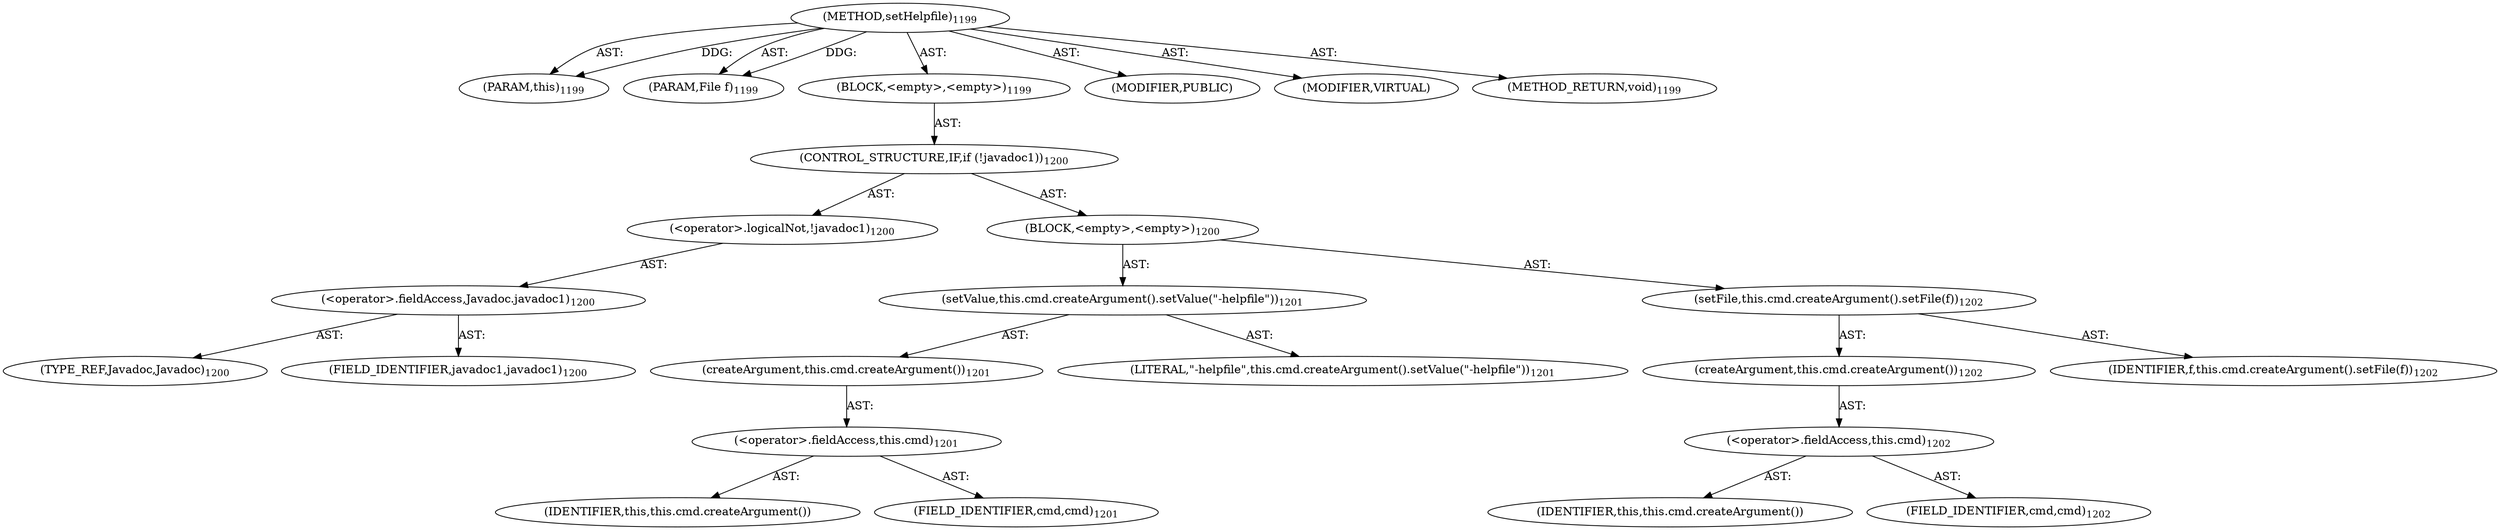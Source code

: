 digraph "setHelpfile" {  
"111669149789" [label = <(METHOD,setHelpfile)<SUB>1199</SUB>> ]
"115964117187" [label = <(PARAM,this)<SUB>1199</SUB>> ]
"115964117188" [label = <(PARAM,File f)<SUB>1199</SUB>> ]
"25769803915" [label = <(BLOCK,&lt;empty&gt;,&lt;empty&gt;)<SUB>1199</SUB>> ]
"47244640300" [label = <(CONTROL_STRUCTURE,IF,if (!javadoc1))<SUB>1200</SUB>> ]
"30064771484" [label = <(&lt;operator&gt;.logicalNot,!javadoc1)<SUB>1200</SUB>> ]
"30064771485" [label = <(&lt;operator&gt;.fieldAccess,Javadoc.javadoc1)<SUB>1200</SUB>> ]
"180388626449" [label = <(TYPE_REF,Javadoc,Javadoc)<SUB>1200</SUB>> ]
"55834574975" [label = <(FIELD_IDENTIFIER,javadoc1,javadoc1)<SUB>1200</SUB>> ]
"25769803916" [label = <(BLOCK,&lt;empty&gt;,&lt;empty&gt;)<SUB>1200</SUB>> ]
"30064771486" [label = <(setValue,this.cmd.createArgument().setValue(&quot;-helpfile&quot;))<SUB>1201</SUB>> ]
"30064771487" [label = <(createArgument,this.cmd.createArgument())<SUB>1201</SUB>> ]
"30064771488" [label = <(&lt;operator&gt;.fieldAccess,this.cmd)<SUB>1201</SUB>> ]
"68719477105" [label = <(IDENTIFIER,this,this.cmd.createArgument())> ]
"55834574976" [label = <(FIELD_IDENTIFIER,cmd,cmd)<SUB>1201</SUB>> ]
"90194313276" [label = <(LITERAL,&quot;-helpfile&quot;,this.cmd.createArgument().setValue(&quot;-helpfile&quot;))<SUB>1201</SUB>> ]
"30064771489" [label = <(setFile,this.cmd.createArgument().setFile(f))<SUB>1202</SUB>> ]
"30064771490" [label = <(createArgument,this.cmd.createArgument())<SUB>1202</SUB>> ]
"30064771491" [label = <(&lt;operator&gt;.fieldAccess,this.cmd)<SUB>1202</SUB>> ]
"68719477106" [label = <(IDENTIFIER,this,this.cmd.createArgument())> ]
"55834574977" [label = <(FIELD_IDENTIFIER,cmd,cmd)<SUB>1202</SUB>> ]
"68719477107" [label = <(IDENTIFIER,f,this.cmd.createArgument().setFile(f))<SUB>1202</SUB>> ]
"133143986411" [label = <(MODIFIER,PUBLIC)> ]
"133143986412" [label = <(MODIFIER,VIRTUAL)> ]
"128849018973" [label = <(METHOD_RETURN,void)<SUB>1199</SUB>> ]
  "111669149789" -> "115964117187"  [ label = "AST: "] 
  "111669149789" -> "115964117188"  [ label = "AST: "] 
  "111669149789" -> "25769803915"  [ label = "AST: "] 
  "111669149789" -> "133143986411"  [ label = "AST: "] 
  "111669149789" -> "133143986412"  [ label = "AST: "] 
  "111669149789" -> "128849018973"  [ label = "AST: "] 
  "25769803915" -> "47244640300"  [ label = "AST: "] 
  "47244640300" -> "30064771484"  [ label = "AST: "] 
  "47244640300" -> "25769803916"  [ label = "AST: "] 
  "30064771484" -> "30064771485"  [ label = "AST: "] 
  "30064771485" -> "180388626449"  [ label = "AST: "] 
  "30064771485" -> "55834574975"  [ label = "AST: "] 
  "25769803916" -> "30064771486"  [ label = "AST: "] 
  "25769803916" -> "30064771489"  [ label = "AST: "] 
  "30064771486" -> "30064771487"  [ label = "AST: "] 
  "30064771486" -> "90194313276"  [ label = "AST: "] 
  "30064771487" -> "30064771488"  [ label = "AST: "] 
  "30064771488" -> "68719477105"  [ label = "AST: "] 
  "30064771488" -> "55834574976"  [ label = "AST: "] 
  "30064771489" -> "30064771490"  [ label = "AST: "] 
  "30064771489" -> "68719477107"  [ label = "AST: "] 
  "30064771490" -> "30064771491"  [ label = "AST: "] 
  "30064771491" -> "68719477106"  [ label = "AST: "] 
  "30064771491" -> "55834574977"  [ label = "AST: "] 
  "111669149789" -> "115964117187"  [ label = "DDG: "] 
  "111669149789" -> "115964117188"  [ label = "DDG: "] 
}
